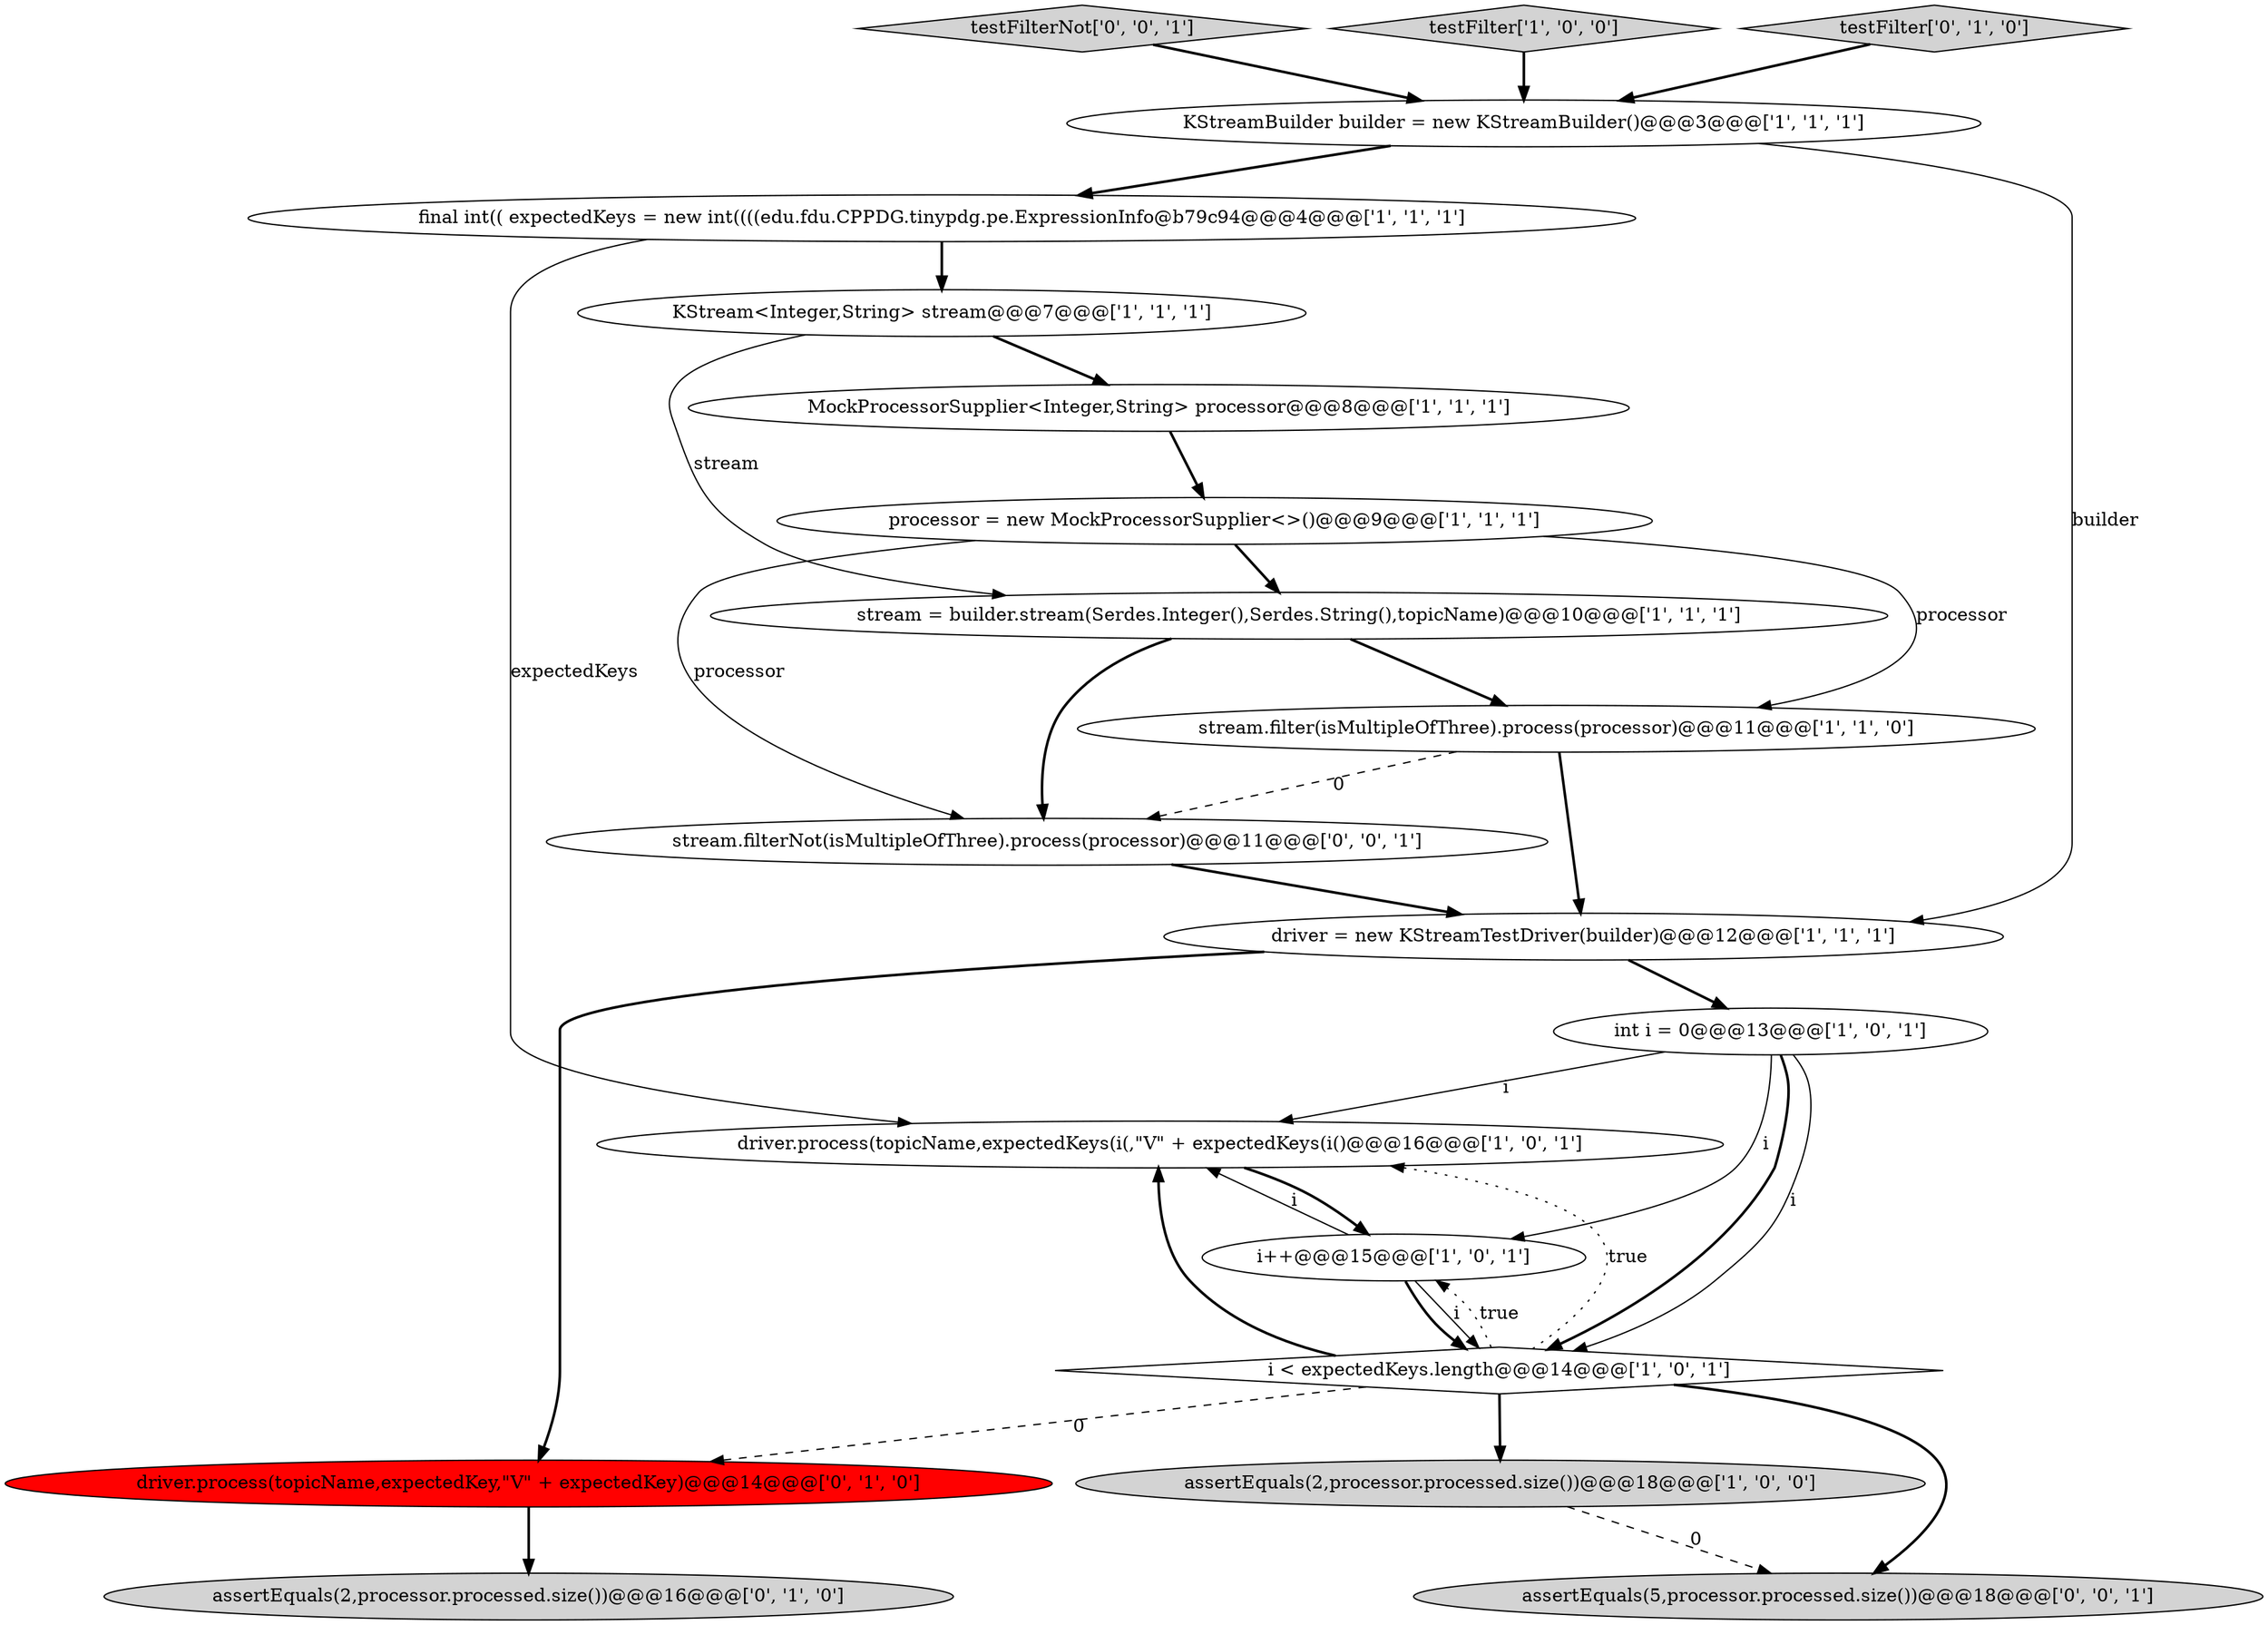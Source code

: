 digraph {
15 [style = filled, label = "assertEquals(2,processor.processed.size())@@@16@@@['0', '1', '0']", fillcolor = lightgray, shape = ellipse image = "AAA0AAABBB2BBB"];
17 [style = filled, label = "stream.filterNot(isMultipleOfThree).process(processor)@@@11@@@['0', '0', '1']", fillcolor = white, shape = ellipse image = "AAA0AAABBB3BBB"];
0 [style = filled, label = "KStream<Integer,String> stream@@@7@@@['1', '1', '1']", fillcolor = white, shape = ellipse image = "AAA0AAABBB1BBB"];
19 [style = filled, label = "testFilterNot['0', '0', '1']", fillcolor = lightgray, shape = diamond image = "AAA0AAABBB3BBB"];
4 [style = filled, label = "assertEquals(2,processor.processed.size())@@@18@@@['1', '0', '0']", fillcolor = lightgray, shape = ellipse image = "AAA0AAABBB1BBB"];
2 [style = filled, label = "stream = builder.stream(Serdes.Integer(),Serdes.String(),topicName)@@@10@@@['1', '1', '1']", fillcolor = white, shape = ellipse image = "AAA0AAABBB1BBB"];
6 [style = filled, label = "driver.process(topicName,expectedKeys(i(,\"V\" + expectedKeys(i()@@@16@@@['1', '0', '1']", fillcolor = white, shape = ellipse image = "AAA0AAABBB1BBB"];
13 [style = filled, label = "processor = new MockProcessorSupplier<>()@@@9@@@['1', '1', '1']", fillcolor = white, shape = ellipse image = "AAA0AAABBB1BBB"];
11 [style = filled, label = "KStreamBuilder builder = new KStreamBuilder()@@@3@@@['1', '1', '1']", fillcolor = white, shape = ellipse image = "AAA0AAABBB1BBB"];
5 [style = filled, label = "driver = new KStreamTestDriver(builder)@@@12@@@['1', '1', '1']", fillcolor = white, shape = ellipse image = "AAA0AAABBB1BBB"];
9 [style = filled, label = "testFilter['1', '0', '0']", fillcolor = lightgray, shape = diamond image = "AAA0AAABBB1BBB"];
10 [style = filled, label = "i < expectedKeys.length@@@14@@@['1', '0', '1']", fillcolor = white, shape = diamond image = "AAA0AAABBB1BBB"];
1 [style = filled, label = "i++@@@15@@@['1', '0', '1']", fillcolor = white, shape = ellipse image = "AAA0AAABBB1BBB"];
3 [style = filled, label = "int i = 0@@@13@@@['1', '0', '1']", fillcolor = white, shape = ellipse image = "AAA0AAABBB1BBB"];
16 [style = filled, label = "testFilter['0', '1', '0']", fillcolor = lightgray, shape = diamond image = "AAA0AAABBB2BBB"];
8 [style = filled, label = "stream.filter(isMultipleOfThree).process(processor)@@@11@@@['1', '1', '0']", fillcolor = white, shape = ellipse image = "AAA0AAABBB1BBB"];
14 [style = filled, label = "driver.process(topicName,expectedKey,\"V\" + expectedKey)@@@14@@@['0', '1', '0']", fillcolor = red, shape = ellipse image = "AAA1AAABBB2BBB"];
12 [style = filled, label = "final int(( expectedKeys = new int((((edu.fdu.CPPDG.tinypdg.pe.ExpressionInfo@b79c94@@@4@@@['1', '1', '1']", fillcolor = white, shape = ellipse image = "AAA0AAABBB1BBB"];
7 [style = filled, label = "MockProcessorSupplier<Integer,String> processor@@@8@@@['1', '1', '1']", fillcolor = white, shape = ellipse image = "AAA0AAABBB1BBB"];
18 [style = filled, label = "assertEquals(5,processor.processed.size())@@@18@@@['0', '0', '1']", fillcolor = lightgray, shape = ellipse image = "AAA0AAABBB3BBB"];
7->13 [style = bold, label=""];
5->3 [style = bold, label=""];
2->17 [style = bold, label=""];
10->18 [style = bold, label=""];
4->18 [style = dashed, label="0"];
17->5 [style = bold, label=""];
10->6 [style = dotted, label="true"];
16->11 [style = bold, label=""];
9->11 [style = bold, label=""];
1->6 [style = solid, label="i"];
0->2 [style = solid, label="stream"];
19->11 [style = bold, label=""];
11->12 [style = bold, label=""];
3->1 [style = solid, label="i"];
13->17 [style = solid, label="processor"];
5->14 [style = bold, label=""];
12->0 [style = bold, label=""];
10->6 [style = bold, label=""];
0->7 [style = bold, label=""];
3->6 [style = solid, label="i"];
11->5 [style = solid, label="builder"];
3->10 [style = bold, label=""];
6->1 [style = bold, label=""];
3->10 [style = solid, label="i"];
8->5 [style = bold, label=""];
13->8 [style = solid, label="processor"];
12->6 [style = solid, label="expectedKeys"];
1->10 [style = solid, label="i"];
10->4 [style = bold, label=""];
8->17 [style = dashed, label="0"];
14->15 [style = bold, label=""];
10->1 [style = dotted, label="true"];
1->10 [style = bold, label=""];
10->14 [style = dashed, label="0"];
2->8 [style = bold, label=""];
13->2 [style = bold, label=""];
}

